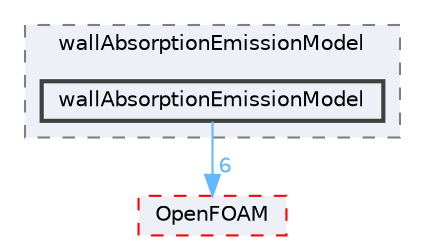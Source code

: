 digraph "src/thermophysicalModels/radiation/submodels/wallAbsorptionEmissionModel/wallAbsorptionEmissionModel"
{
 // LATEX_PDF_SIZE
  bgcolor="transparent";
  edge [fontname=Helvetica,fontsize=10,labelfontname=Helvetica,labelfontsize=10];
  node [fontname=Helvetica,fontsize=10,shape=box,height=0.2,width=0.4];
  compound=true
  subgraph clusterdir_b525c3eb42e138dc1fd17faa338b1ebc {
    graph [ bgcolor="#edf0f7", pencolor="grey50", label="wallAbsorptionEmissionModel", fontname=Helvetica,fontsize=10 style="filled,dashed", URL="dir_b525c3eb42e138dc1fd17faa338b1ebc.html",tooltip=""]
  dir_bb9656656dad53dce946416d26f2bcdd [label="wallAbsorptionEmissionModel", fillcolor="#edf0f7", color="grey25", style="filled,bold", URL="dir_bb9656656dad53dce946416d26f2bcdd.html",tooltip=""];
  }
  dir_c5473ff19b20e6ec4dfe5c310b3778a8 [label="OpenFOAM", fillcolor="#edf0f7", color="red", style="filled,dashed", URL="dir_c5473ff19b20e6ec4dfe5c310b3778a8.html",tooltip=""];
  dir_bb9656656dad53dce946416d26f2bcdd->dir_c5473ff19b20e6ec4dfe5c310b3778a8 [headlabel="6", labeldistance=1.5 headhref="dir_004327_002695.html" href="dir_004327_002695.html" color="steelblue1" fontcolor="steelblue1"];
}
